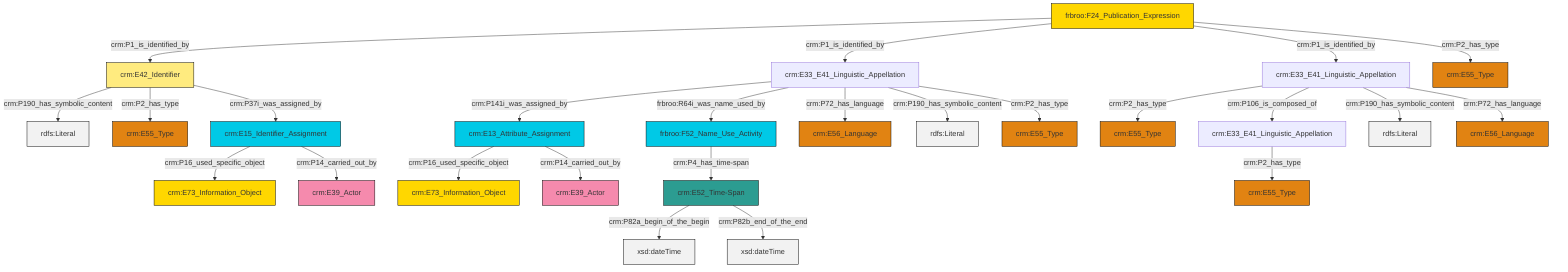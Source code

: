 graph TD
classDef Literal fill:#f2f2f2,stroke:#000000;
classDef CRM_Entity fill:#FFFFFF,stroke:#000000;
classDef Temporal_Entity fill:#00C9E6, stroke:#000000;
classDef Type fill:#E18312, stroke:#000000;
classDef Time-Span fill:#2C9C91, stroke:#000000;
classDef Appellation fill:#FFEB7F, stroke:#000000;
classDef Place fill:#008836, stroke:#000000;
classDef Persistent_Item fill:#B266B2, stroke:#000000;
classDef Conceptual_Object fill:#FFD700, stroke:#000000;
classDef Physical_Thing fill:#D2B48C, stroke:#000000;
classDef Actor fill:#f58aad, stroke:#000000;
classDef PC_Classes fill:#4ce600, stroke:#000000;
classDef Multi fill:#cccccc,stroke:#000000;

6["crm:E33_E41_Linguistic_Appellation"]:::Default -->|crm:P2_has_type| 2["crm:E55_Type"]:::Type
14["crm:E13_Attribute_Assignment"]:::Temporal_Entity -->|crm:P16_used_specific_object| 15["crm:E73_Information_Object"]:::Conceptual_Object
16["frbroo:F24_Publication_Expression"]:::Conceptual_Object -->|crm:P1_is_identified_by| 17["crm:E42_Identifier"]:::Appellation
20["frbroo:F52_Name_Use_Activity"]:::Temporal_Entity -->|crm:P4_has_time-span| 0["crm:E52_Time-Span"]:::Time-Span
0["crm:E52_Time-Span"]:::Time-Span -->|crm:P82a_begin_of_the_begin| 21[xsd:dateTime]:::Literal
24["crm:E33_E41_Linguistic_Appellation"]:::Default -->|crm:P2_has_type| 9["crm:E55_Type"]:::Type
6["crm:E33_E41_Linguistic_Appellation"]:::Default -->|crm:P106_is_composed_of| 24["crm:E33_E41_Linguistic_Appellation"]:::Default
17["crm:E42_Identifier"]:::Appellation -->|crm:P190_has_symbolic_content| 28[rdfs:Literal]:::Literal
31["crm:E33_E41_Linguistic_Appellation"]:::Default -->|crm:P141i_was_assigned_by| 14["crm:E13_Attribute_Assignment"]:::Temporal_Entity
16["frbroo:F24_Publication_Expression"]:::Conceptual_Object -->|crm:P1_is_identified_by| 31["crm:E33_E41_Linguistic_Appellation"]:::Default
17["crm:E42_Identifier"]:::Appellation -->|crm:P2_has_type| 7["crm:E55_Type"]:::Type
31["crm:E33_E41_Linguistic_Appellation"]:::Default -->|frbroo:R64i_was_name_used_by| 20["frbroo:F52_Name_Use_Activity"]:::Temporal_Entity
32["crm:E15_Identifier_Assignment"]:::Temporal_Entity -->|crm:P16_used_specific_object| 26["crm:E73_Information_Object"]:::Conceptual_Object
31["crm:E33_E41_Linguistic_Appellation"]:::Default -->|crm:P72_has_language| 18["crm:E56_Language"]:::Type
6["crm:E33_E41_Linguistic_Appellation"]:::Default -->|crm:P190_has_symbolic_content| 40[rdfs:Literal]:::Literal
31["crm:E33_E41_Linguistic_Appellation"]:::Default -->|crm:P190_has_symbolic_content| 42[rdfs:Literal]:::Literal
0["crm:E52_Time-Span"]:::Time-Span -->|crm:P82b_end_of_the_end| 43[xsd:dateTime]:::Literal
16["frbroo:F24_Publication_Expression"]:::Conceptual_Object -->|crm:P1_is_identified_by| 6["crm:E33_E41_Linguistic_Appellation"]:::Default
31["crm:E33_E41_Linguistic_Appellation"]:::Default -->|crm:P2_has_type| 12["crm:E55_Type"]:::Type
17["crm:E42_Identifier"]:::Appellation -->|crm:P37i_was_assigned_by| 32["crm:E15_Identifier_Assignment"]:::Temporal_Entity
16["frbroo:F24_Publication_Expression"]:::Conceptual_Object -->|crm:P2_has_type| 29["crm:E55_Type"]:::Type
14["crm:E13_Attribute_Assignment"]:::Temporal_Entity -->|crm:P14_carried_out_by| 37["crm:E39_Actor"]:::Actor
32["crm:E15_Identifier_Assignment"]:::Temporal_Entity -->|crm:P14_carried_out_by| 22["crm:E39_Actor"]:::Actor
6["crm:E33_E41_Linguistic_Appellation"]:::Default -->|crm:P72_has_language| 4["crm:E56_Language"]:::Type